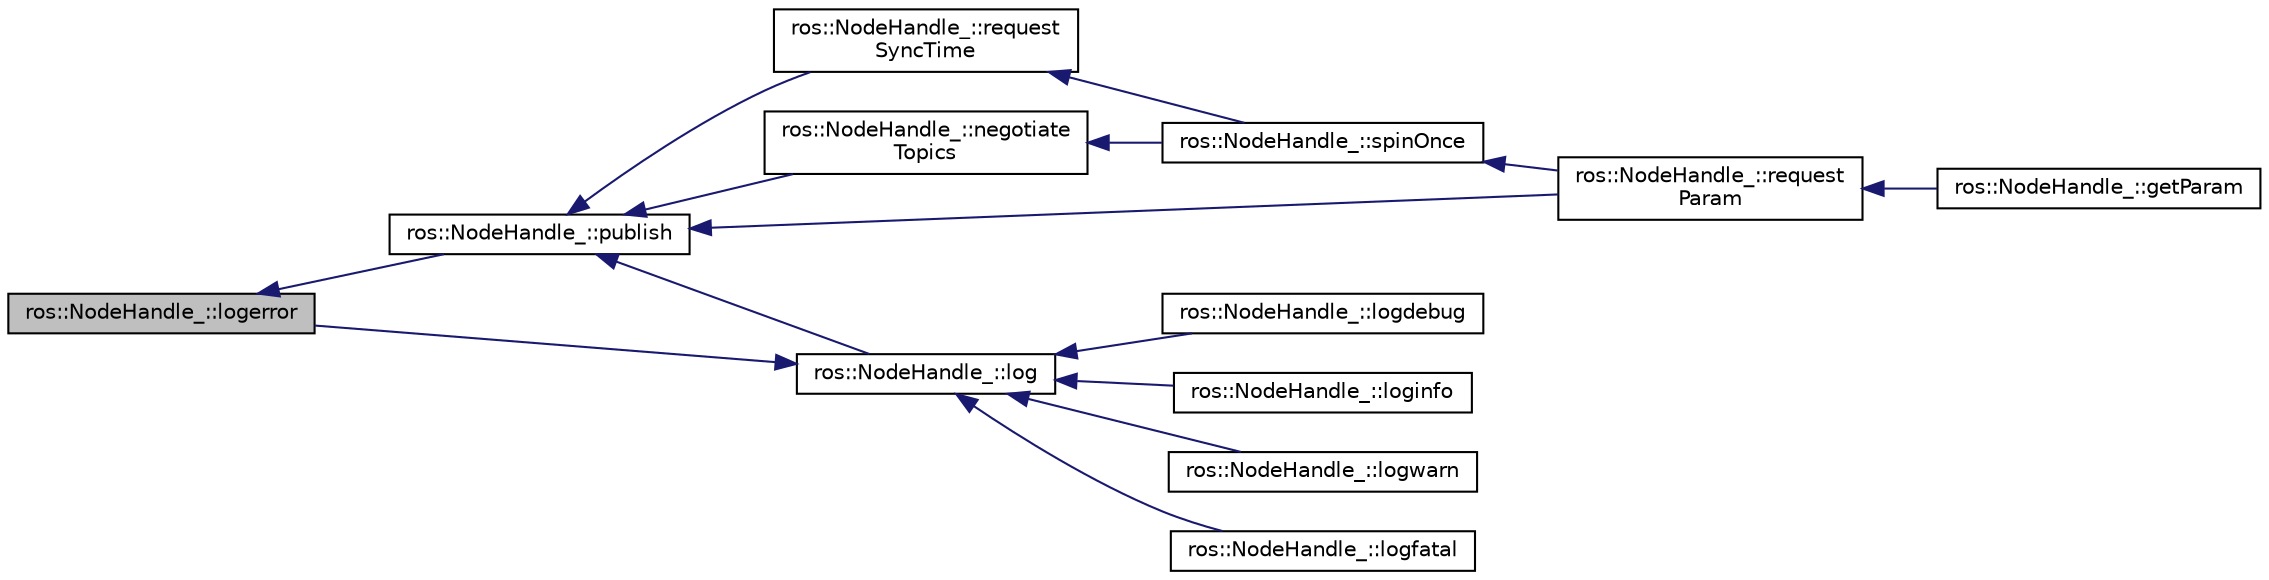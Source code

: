 digraph "ros::NodeHandle_::logerror"
{
  edge [fontname="Helvetica",fontsize="10",labelfontname="Helvetica",labelfontsize="10"];
  node [fontname="Helvetica",fontsize="10",shape=record];
  rankdir="LR";
  Node1 [label="ros::NodeHandle_::logerror",height=0.2,width=0.4,color="black", fillcolor="grey75", style="filled" fontcolor="black"];
  Node1 -> Node2 [dir="back",color="midnightblue",fontsize="10",style="solid",fontname="Helvetica"];
  Node2 [label="ros::NodeHandle_::publish",height=0.2,width=0.4,color="black", fillcolor="white", style="filled",URL="$classros_1_1_node_handle__.html#ac4083fb8c4a983be2d1cd78243c6c815"];
  Node2 -> Node3 [dir="back",color="midnightblue",fontsize="10",style="solid",fontname="Helvetica"];
  Node3 [label="ros::NodeHandle_::request\lSyncTime",height=0.2,width=0.4,color="black", fillcolor="white", style="filled",URL="$classros_1_1_node_handle__.html#a52a1d7e8311335c28ac29a879f6522bc"];
  Node3 -> Node4 [dir="back",color="midnightblue",fontsize="10",style="solid",fontname="Helvetica"];
  Node4 [label="ros::NodeHandle_::spinOnce",height=0.2,width=0.4,color="black", fillcolor="white", style="filled",URL="$classros_1_1_node_handle__.html#a84759ad12f60ae2e0627a9a51a212b98"];
  Node4 -> Node5 [dir="back",color="midnightblue",fontsize="10",style="solid",fontname="Helvetica"];
  Node5 [label="ros::NodeHandle_::request\lParam",height=0.2,width=0.4,color="black", fillcolor="white", style="filled",URL="$classros_1_1_node_handle__.html#a106bf555f9d5542794d9f4425f1c1272"];
  Node5 -> Node6 [dir="back",color="midnightblue",fontsize="10",style="solid",fontname="Helvetica"];
  Node6 [label="ros::NodeHandle_::getParam",height=0.2,width=0.4,color="black", fillcolor="white", style="filled",URL="$classros_1_1_node_handle__.html#a085148f0e86141abc2e68a95bb3d00b8"];
  Node2 -> Node7 [dir="back",color="midnightblue",fontsize="10",style="solid",fontname="Helvetica"];
  Node7 [label="ros::NodeHandle_::negotiate\lTopics",height=0.2,width=0.4,color="black", fillcolor="white", style="filled",URL="$classros_1_1_node_handle__.html#a8223fbb5d57755c72701a19e8016a966"];
  Node7 -> Node4 [dir="back",color="midnightblue",fontsize="10",style="solid",fontname="Helvetica"];
  Node2 -> Node8 [dir="back",color="midnightblue",fontsize="10",style="solid",fontname="Helvetica"];
  Node8 [label="ros::NodeHandle_::log",height=0.2,width=0.4,color="black", fillcolor="white", style="filled",URL="$classros_1_1_node_handle__.html#a25b48e052c6c1ca56bcee3ff8af0bf75"];
  Node8 -> Node9 [dir="back",color="midnightblue",fontsize="10",style="solid",fontname="Helvetica"];
  Node9 [label="ros::NodeHandle_::logdebug",height=0.2,width=0.4,color="black", fillcolor="white", style="filled",URL="$classros_1_1_node_handle__.html#af425d754428afcaf00c28107a85be627"];
  Node8 -> Node10 [dir="back",color="midnightblue",fontsize="10",style="solid",fontname="Helvetica"];
  Node10 [label="ros::NodeHandle_::loginfo",height=0.2,width=0.4,color="black", fillcolor="white", style="filled",URL="$classros_1_1_node_handle__.html#af76b9aa939db1a3fd47ca4b856bec63d"];
  Node8 -> Node11 [dir="back",color="midnightblue",fontsize="10",style="solid",fontname="Helvetica"];
  Node11 [label="ros::NodeHandle_::logwarn",height=0.2,width=0.4,color="black", fillcolor="white", style="filled",URL="$classros_1_1_node_handle__.html#a7fcbf6fc93f820cda4d0791b6c68b640"];
  Node8 -> Node1 [dir="back",color="midnightblue",fontsize="10",style="solid",fontname="Helvetica"];
  Node8 -> Node12 [dir="back",color="midnightblue",fontsize="10",style="solid",fontname="Helvetica"];
  Node12 [label="ros::NodeHandle_::logfatal",height=0.2,width=0.4,color="black", fillcolor="white", style="filled",URL="$classros_1_1_node_handle__.html#a6c57bb640240c747820f4a79361eed91"];
  Node2 -> Node5 [dir="back",color="midnightblue",fontsize="10",style="solid",fontname="Helvetica"];
}

